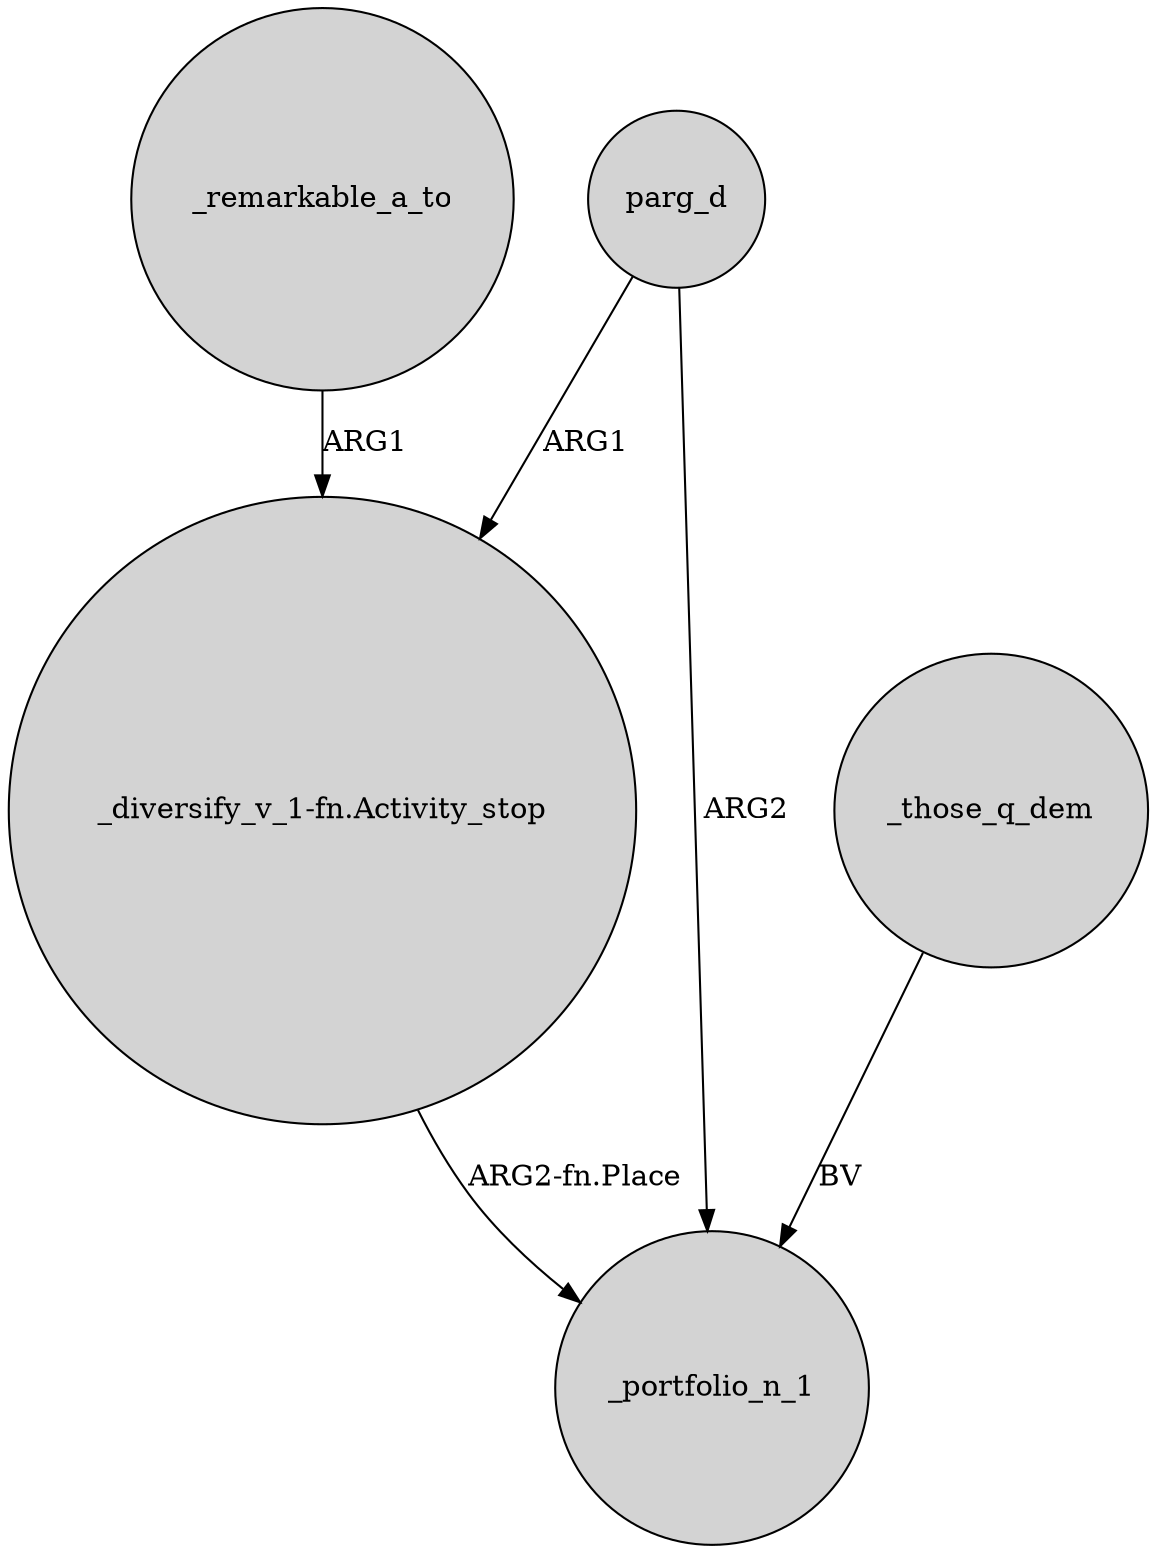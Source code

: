 digraph {
	node [shape=circle style=filled]
	_remarkable_a_to -> "_diversify_v_1-fn.Activity_stop" [label=ARG1]
	parg_d -> _portfolio_n_1 [label=ARG2]
	"_diversify_v_1-fn.Activity_stop" -> _portfolio_n_1 [label="ARG2-fn.Place"]
	parg_d -> "_diversify_v_1-fn.Activity_stop" [label=ARG1]
	_those_q_dem -> _portfolio_n_1 [label=BV]
}
